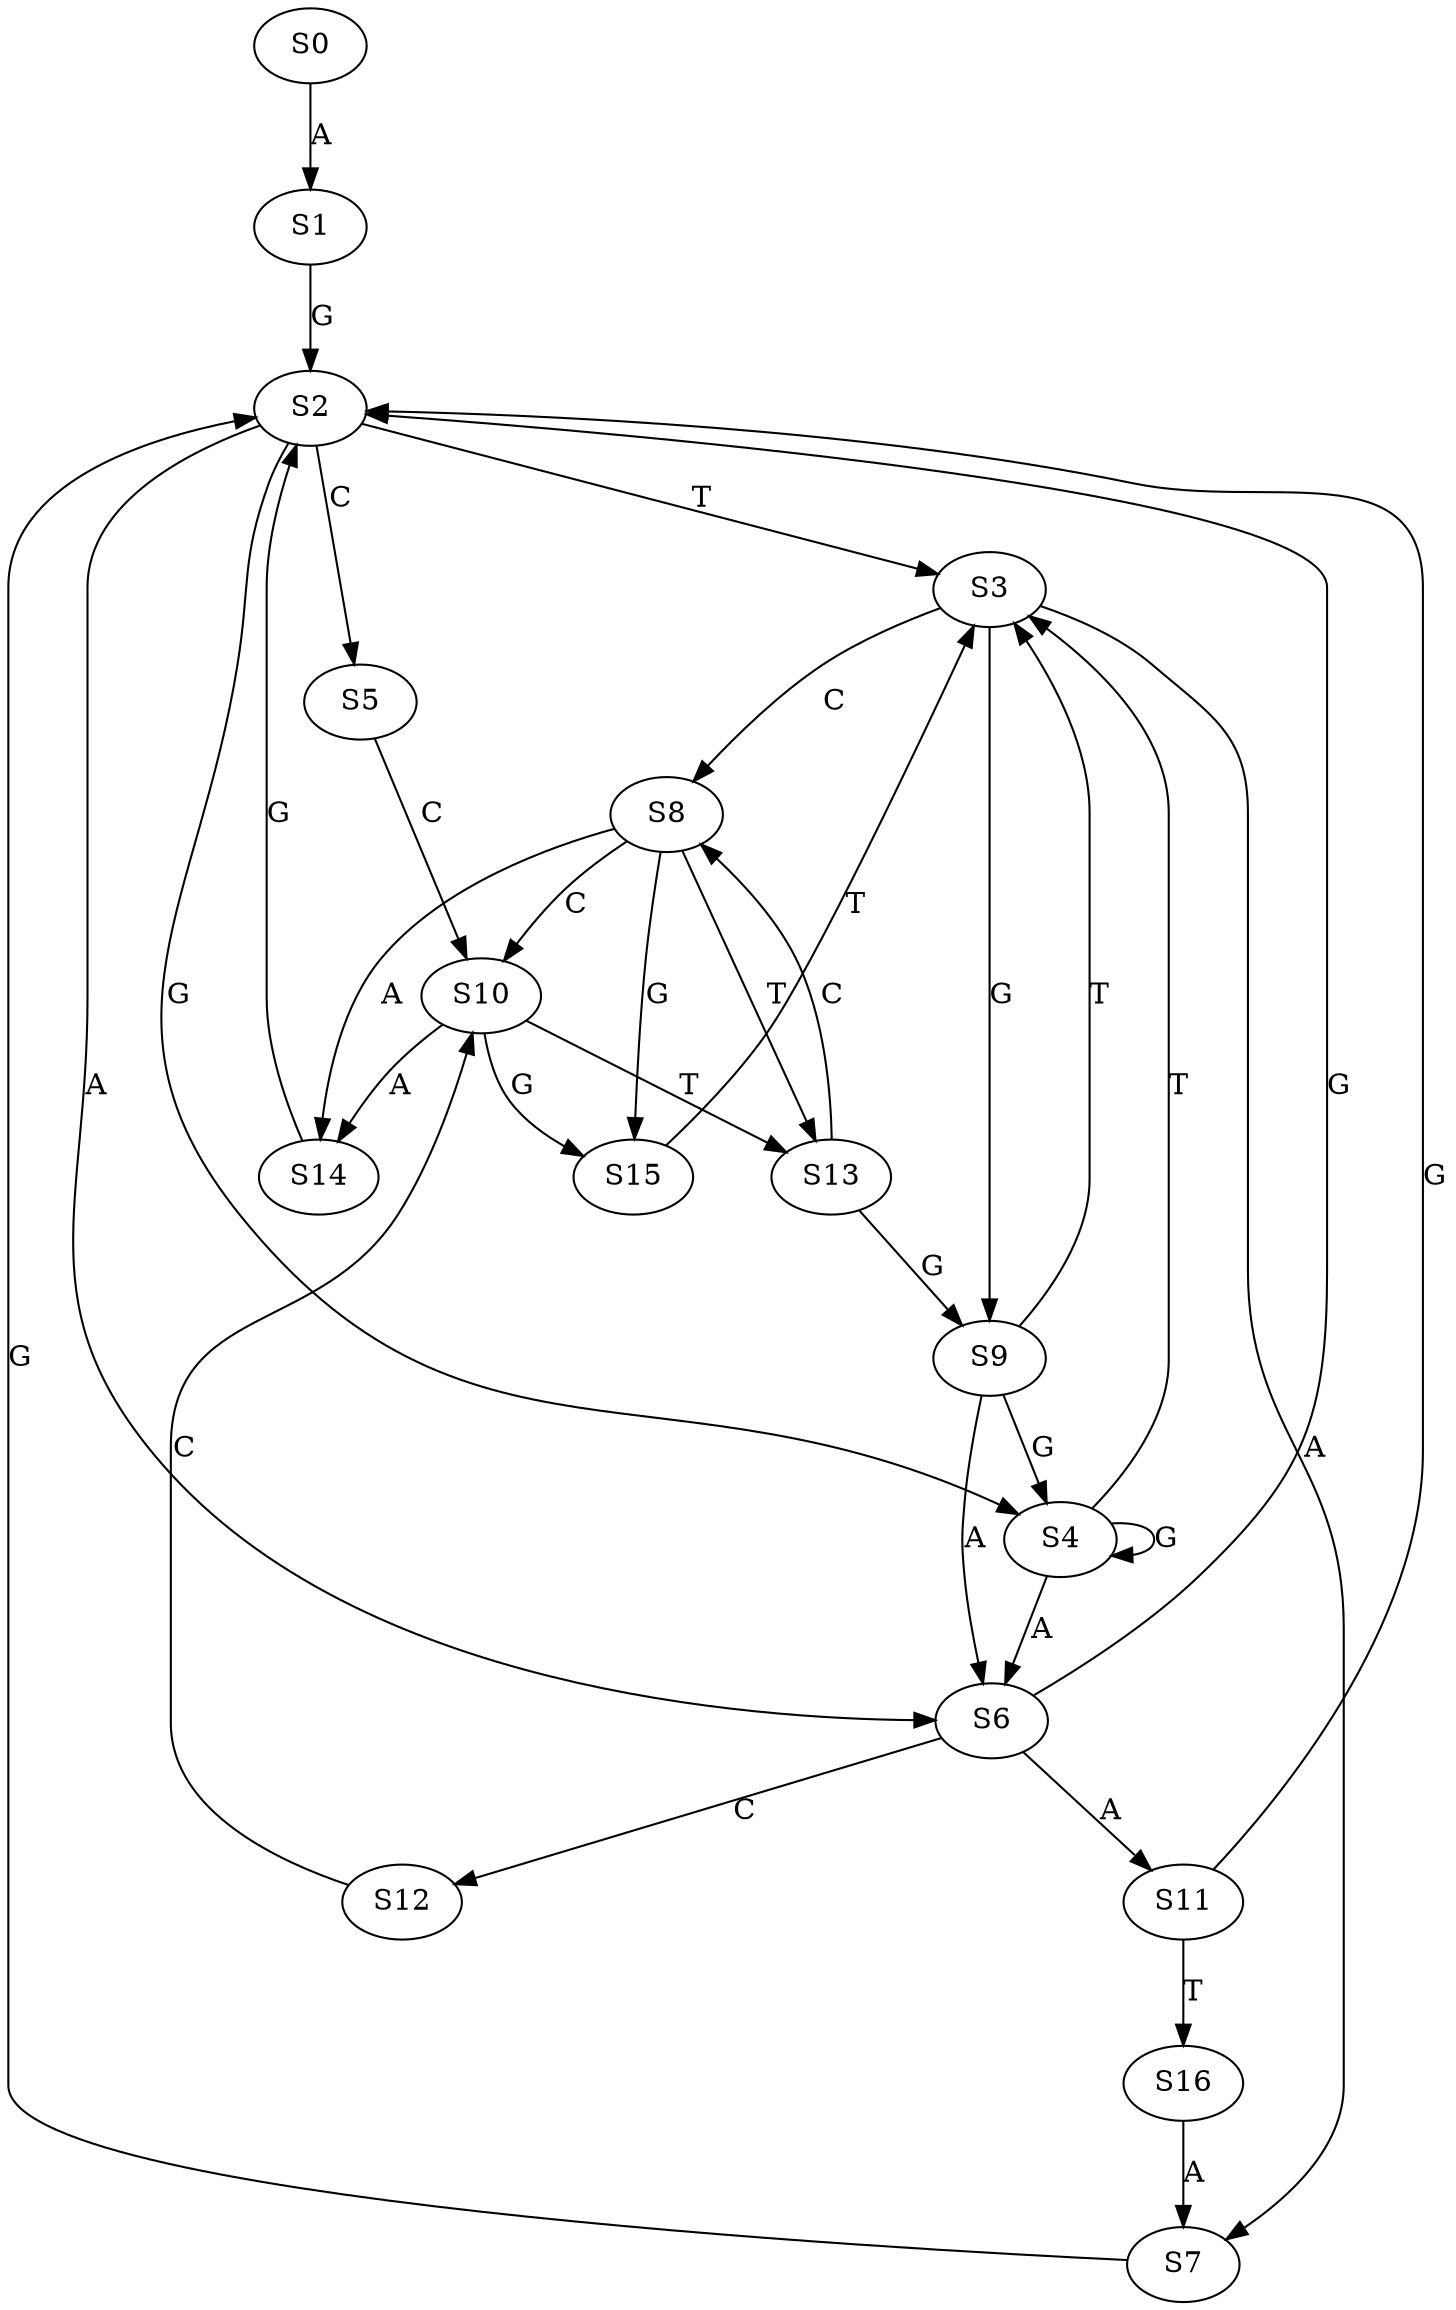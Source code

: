 strict digraph  {
	S0 -> S1 [ label = A ];
	S1 -> S2 [ label = G ];
	S2 -> S3 [ label = T ];
	S2 -> S4 [ label = G ];
	S2 -> S5 [ label = C ];
	S2 -> S6 [ label = A ];
	S3 -> S7 [ label = A ];
	S3 -> S8 [ label = C ];
	S3 -> S9 [ label = G ];
	S4 -> S6 [ label = A ];
	S4 -> S3 [ label = T ];
	S4 -> S4 [ label = G ];
	S5 -> S10 [ label = C ];
	S6 -> S2 [ label = G ];
	S6 -> S11 [ label = A ];
	S6 -> S12 [ label = C ];
	S7 -> S2 [ label = G ];
	S8 -> S13 [ label = T ];
	S8 -> S14 [ label = A ];
	S8 -> S15 [ label = G ];
	S8 -> S10 [ label = C ];
	S9 -> S6 [ label = A ];
	S9 -> S3 [ label = T ];
	S9 -> S4 [ label = G ];
	S10 -> S14 [ label = A ];
	S10 -> S13 [ label = T ];
	S10 -> S15 [ label = G ];
	S11 -> S16 [ label = T ];
	S11 -> S2 [ label = G ];
	S12 -> S10 [ label = C ];
	S13 -> S9 [ label = G ];
	S13 -> S8 [ label = C ];
	S14 -> S2 [ label = G ];
	S15 -> S3 [ label = T ];
	S16 -> S7 [ label = A ];
}
